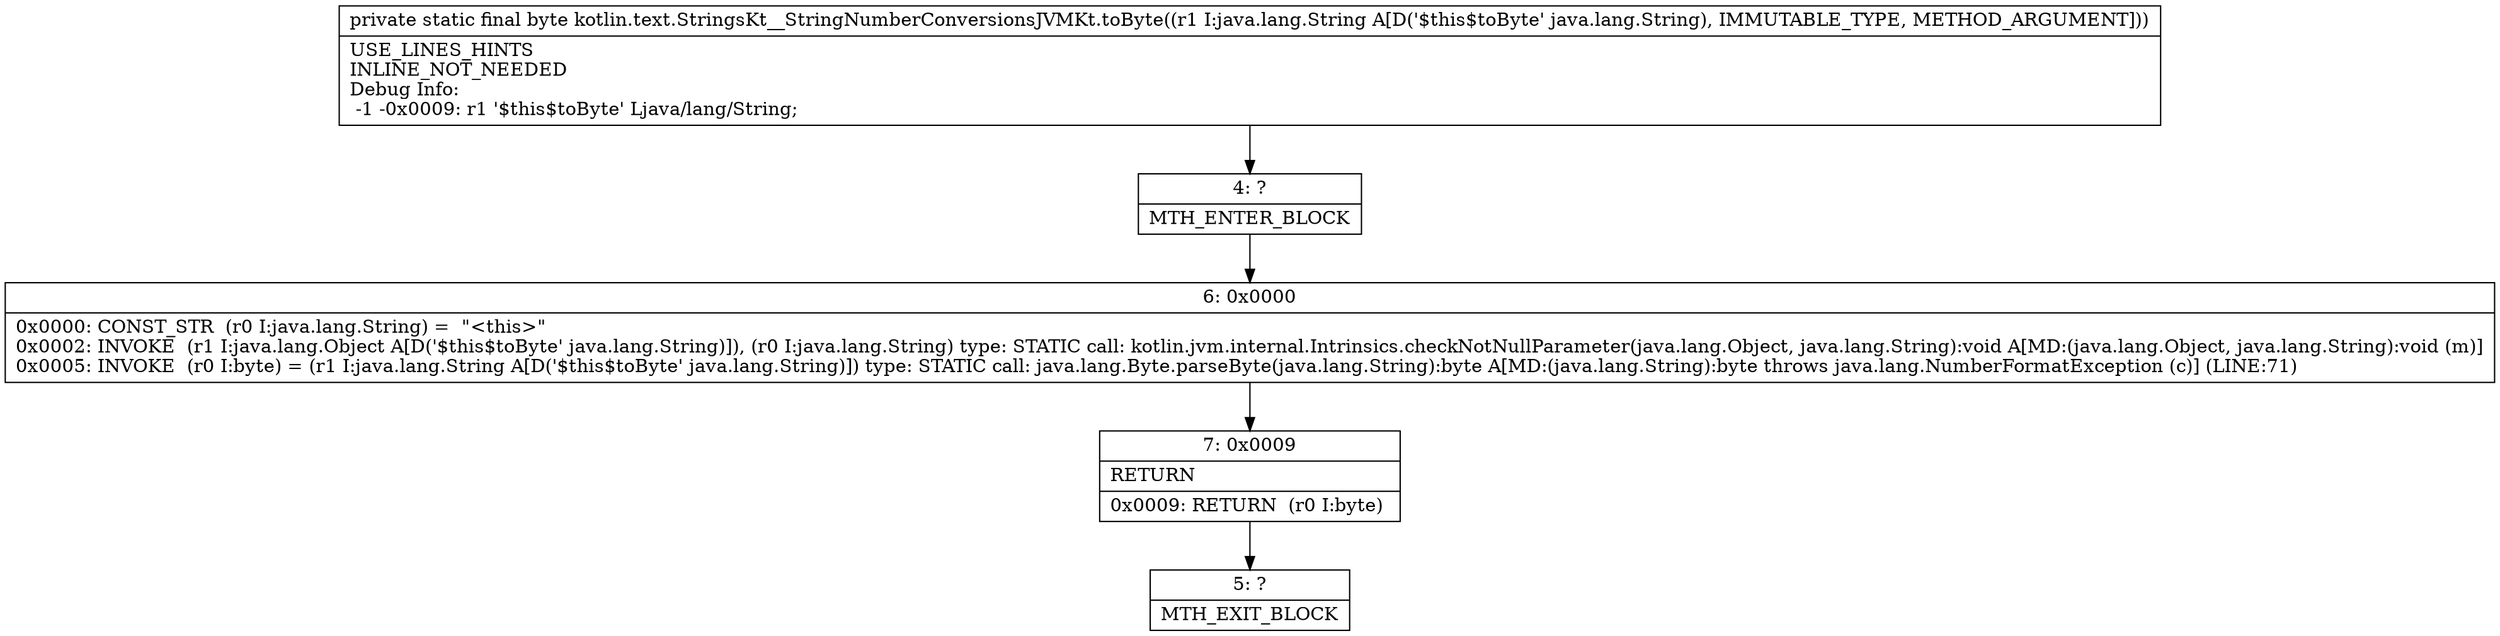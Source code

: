 digraph "CFG forkotlin.text.StringsKt__StringNumberConversionsJVMKt.toByte(Ljava\/lang\/String;)B" {
Node_4 [shape=record,label="{4\:\ ?|MTH_ENTER_BLOCK\l}"];
Node_6 [shape=record,label="{6\:\ 0x0000|0x0000: CONST_STR  (r0 I:java.lang.String) =  \"\<this\>\" \l0x0002: INVOKE  (r1 I:java.lang.Object A[D('$this$toByte' java.lang.String)]), (r0 I:java.lang.String) type: STATIC call: kotlin.jvm.internal.Intrinsics.checkNotNullParameter(java.lang.Object, java.lang.String):void A[MD:(java.lang.Object, java.lang.String):void (m)]\l0x0005: INVOKE  (r0 I:byte) = (r1 I:java.lang.String A[D('$this$toByte' java.lang.String)]) type: STATIC call: java.lang.Byte.parseByte(java.lang.String):byte A[MD:(java.lang.String):byte throws java.lang.NumberFormatException (c)] (LINE:71)\l}"];
Node_7 [shape=record,label="{7\:\ 0x0009|RETURN\l|0x0009: RETURN  (r0 I:byte) \l}"];
Node_5 [shape=record,label="{5\:\ ?|MTH_EXIT_BLOCK\l}"];
MethodNode[shape=record,label="{private static final byte kotlin.text.StringsKt__StringNumberConversionsJVMKt.toByte((r1 I:java.lang.String A[D('$this$toByte' java.lang.String), IMMUTABLE_TYPE, METHOD_ARGUMENT]))  | USE_LINES_HINTS\lINLINE_NOT_NEEDED\lDebug Info:\l  \-1 \-0x0009: r1 '$this$toByte' Ljava\/lang\/String;\l}"];
MethodNode -> Node_4;Node_4 -> Node_6;
Node_6 -> Node_7;
Node_7 -> Node_5;
}

